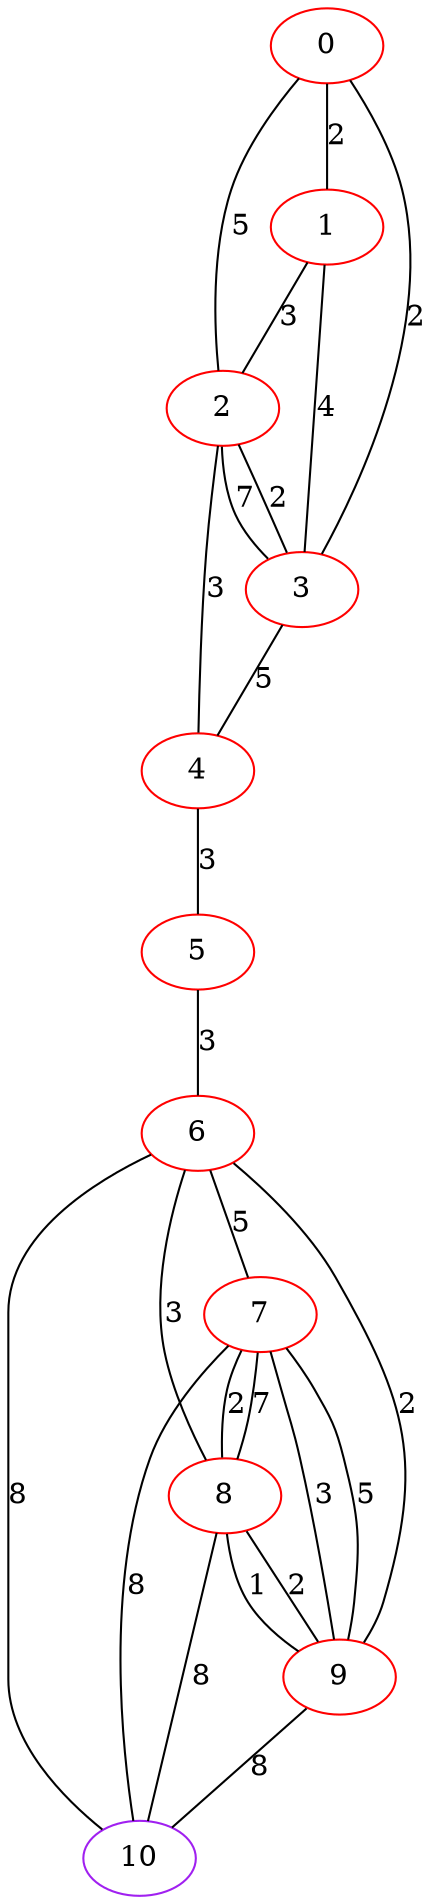 graph "" {
0 [color=red, weight=1];
1 [color=red, weight=1];
2 [color=red, weight=1];
3 [color=red, weight=1];
4 [color=red, weight=1];
5 [color=red, weight=1];
6 [color=red, weight=1];
7 [color=red, weight=1];
8 [color=red, weight=1];
9 [color=red, weight=1];
10 [color=purple, weight=4];
0 -- 1  [key=0, label=2];
0 -- 2  [key=0, label=5];
0 -- 3  [key=0, label=2];
1 -- 2  [key=0, label=3];
1 -- 3  [key=0, label=4];
2 -- 3  [key=0, label=7];
2 -- 3  [key=1, label=2];
2 -- 4  [key=0, label=3];
3 -- 4  [key=0, label=5];
4 -- 5  [key=0, label=3];
5 -- 6  [key=0, label=3];
6 -- 8  [key=0, label=3];
6 -- 9  [key=0, label=2];
6 -- 10  [key=0, label=8];
6 -- 7  [key=0, label=5];
7 -- 8  [key=0, label=2];
7 -- 8  [key=1, label=7];
7 -- 9  [key=0, label=3];
7 -- 9  [key=1, label=5];
7 -- 10  [key=0, label=8];
8 -- 9  [key=0, label=1];
8 -- 9  [key=1, label=2];
8 -- 10  [key=0, label=8];
9 -- 10  [key=0, label=8];
}

